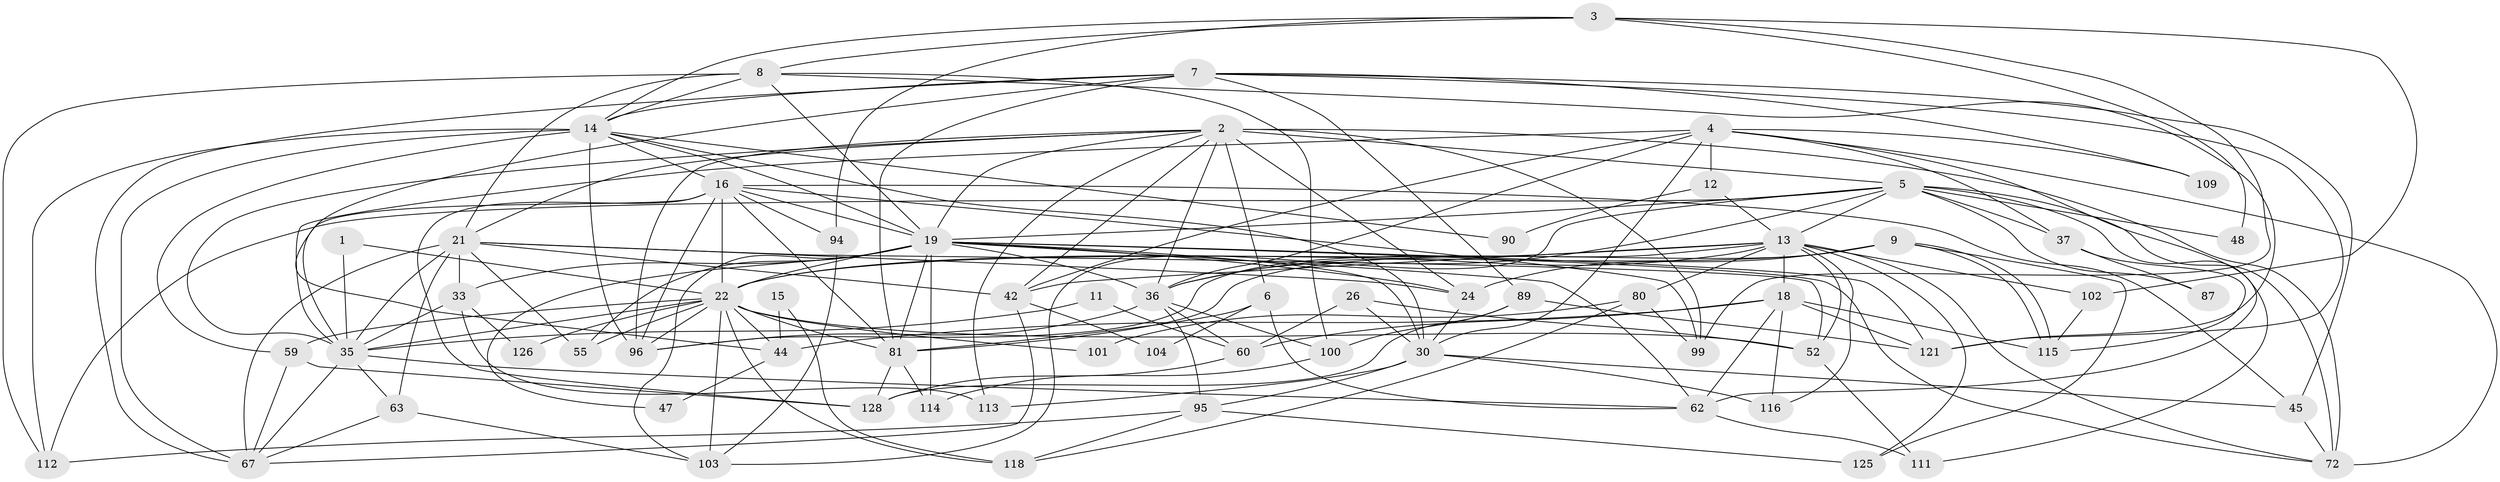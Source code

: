 // original degree distribution, {2: 0.13076923076923078, 5: 0.23076923076923078, 4: 0.2846153846153846, 3: 0.23076923076923078, 7: 0.015384615384615385, 6: 0.1076923076923077}
// Generated by graph-tools (version 1.1) at 2025/14/03/09/25 04:14:55]
// undirected, 65 vertices, 179 edges
graph export_dot {
graph [start="1"]
  node [color=gray90,style=filled];
  1;
  2 [super="+43+23"];
  3 [super="+38"];
  4 [super="+17+28"];
  5 [super="+75+31"];
  6 [super="+50"];
  7 [super="+10"];
  8 [super="+93+57+105"];
  9 [super="+25"];
  11;
  12;
  13 [super="+51+66+92"];
  14 [super="+68+91+127+46"];
  15;
  16 [super="+64+20"];
  18 [super="+83+124"];
  19 [super="+73+65+34"];
  21 [super="+98+85+56"];
  22 [super="+71+29"];
  24 [super="+27"];
  26;
  30 [super="+117+41"];
  33;
  35 [super="+70+61+88"];
  36 [super="+69+119"];
  37;
  42 [super="+122"];
  44 [super="+58"];
  45;
  47;
  48;
  52 [super="+108"];
  55;
  59;
  60 [super="+129+74"];
  62 [super="+106"];
  63;
  67 [super="+110+76"];
  72 [super="+78"];
  80;
  81 [super="+84"];
  87;
  89;
  90;
  94 [super="+120"];
  95;
  96 [super="+97"];
  99;
  100;
  101;
  102;
  103;
  104;
  109;
  111;
  112;
  113;
  114;
  115;
  116;
  118;
  121;
  125;
  126;
  128;
  1 -- 35;
  1 -- 22;
  2 -- 42;
  2 -- 99 [weight=2];
  2 -- 35;
  2 -- 5;
  2 -- 6;
  2 -- 36 [weight=2];
  2 -- 72;
  2 -- 113;
  2 -- 21;
  2 -- 24;
  2 -- 19;
  2 -- 96;
  3 -- 99;
  3 -- 48;
  3 -- 102;
  3 -- 14;
  3 -- 8;
  3 -- 94;
  4 -- 37;
  4 -- 62;
  4 -- 109;
  4 -- 12;
  4 -- 72;
  4 -- 42;
  4 -- 30;
  4 -- 36;
  4 -- 35;
  5 -- 37 [weight=2];
  5 -- 48;
  5 -- 87;
  5 -- 72;
  5 -- 111;
  5 -- 112;
  5 -- 36;
  5 -- 103;
  5 -- 13;
  5 -- 19;
  6 -- 62;
  6 -- 104;
  6 -- 81;
  7 -- 45;
  7 -- 81;
  7 -- 89;
  7 -- 67;
  7 -- 121;
  7 -- 44;
  7 -- 109;
  7 -- 14;
  8 -- 100;
  8 -- 21 [weight=2];
  8 -- 112;
  8 -- 121;
  8 -- 19;
  8 -- 14;
  9 -- 115;
  9 -- 115;
  9 -- 125;
  9 -- 24;
  9 -- 81;
  9 -- 22;
  11 -- 60;
  11 -- 35;
  12 -- 90;
  12 -- 13;
  13 -- 116;
  13 -- 125;
  13 -- 102;
  13 -- 42;
  13 -- 36;
  13 -- 80;
  13 -- 72;
  13 -- 18;
  13 -- 52;
  13 -- 22;
  13 -- 96;
  14 -- 67 [weight=2];
  14 -- 96 [weight=2];
  14 -- 90;
  14 -- 112;
  14 -- 19 [weight=2];
  14 -- 59;
  14 -- 30;
  14 -- 16;
  15 -- 118;
  15 -- 44;
  16 -- 94;
  16 -- 128;
  16 -- 22 [weight=2];
  16 -- 99;
  16 -- 35;
  16 -- 45;
  16 -- 81;
  16 -- 19;
  16 -- 96;
  18 -- 116;
  18 -- 121;
  18 -- 62;
  18 -- 44;
  18 -- 60;
  18 -- 115;
  19 -- 33;
  19 -- 30;
  19 -- 62;
  19 -- 72;
  19 -- 36;
  19 -- 103;
  19 -- 47 [weight=2];
  19 -- 81;
  19 -- 114;
  19 -- 22;
  19 -- 55;
  19 -- 24;
  19 -- 121;
  21 -- 52;
  21 -- 33;
  21 -- 67 [weight=2];
  21 -- 55;
  21 -- 35;
  21 -- 42;
  21 -- 24;
  21 -- 63;
  22 -- 118;
  22 -- 81;
  22 -- 55;
  22 -- 35;
  22 -- 101;
  22 -- 103;
  22 -- 44;
  22 -- 52;
  22 -- 59;
  22 -- 126;
  22 -- 96;
  24 -- 30;
  26 -- 52;
  26 -- 30;
  26 -- 60;
  30 -- 113 [weight=2];
  30 -- 116;
  30 -- 45;
  30 -- 95;
  33 -- 35;
  33 -- 113;
  33 -- 126;
  35 -- 62;
  35 -- 63;
  35 -- 67;
  36 -- 95;
  36 -- 96;
  36 -- 100;
  36 -- 60 [weight=2];
  37 -- 87;
  37 -- 115;
  42 -- 104;
  42 -- 67;
  44 -- 47;
  45 -- 72;
  52 -- 111;
  59 -- 128;
  59 -- 67;
  60 -- 128;
  62 -- 111;
  63 -- 67;
  63 -- 103;
  80 -- 118;
  80 -- 99;
  80 -- 101;
  81 -- 128;
  81 -- 114;
  89 -- 100;
  89 -- 121;
  89 -- 128;
  94 -- 103;
  95 -- 112;
  95 -- 118;
  95 -- 125;
  100 -- 114;
  102 -- 115;
}
